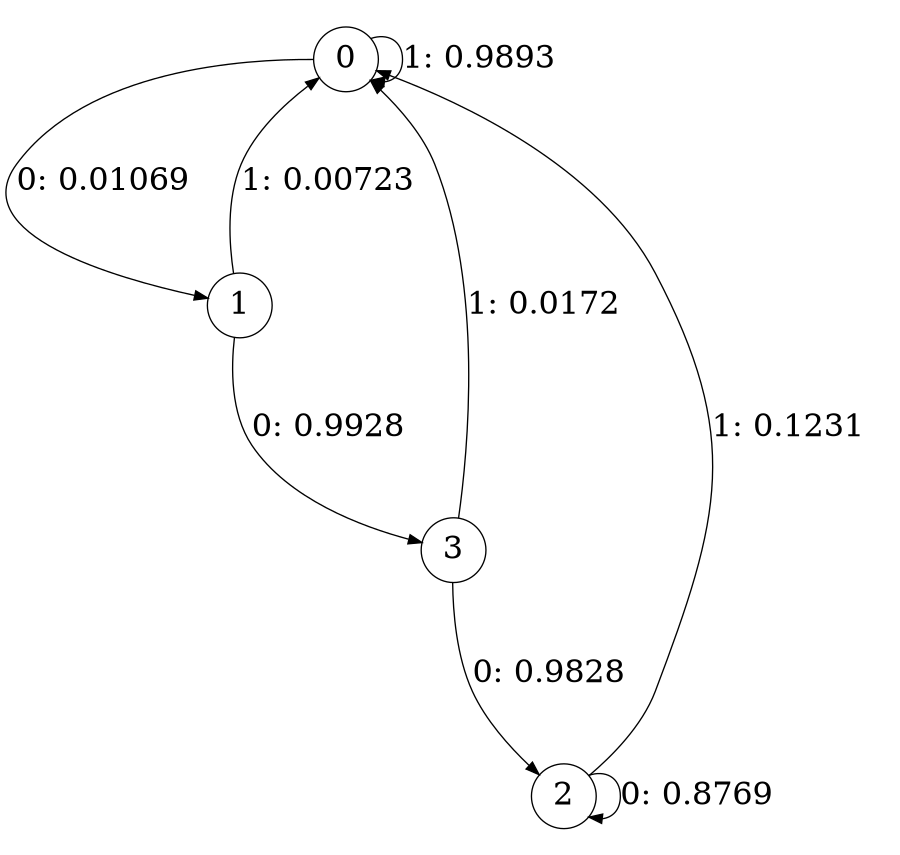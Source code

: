 digraph "ch4_face_source_L3" {
size = "6,8.5";
ratio = "fill";
node [shape = circle];
node [fontsize = 24];
edge [fontsize = 24];
0 -> 1 [label = "0: 0.01069  "];
0 -> 0 [label = "1: 0.9893   "];
1 -> 3 [label = "0: 0.9928   "];
1 -> 0 [label = "1: 0.00723  "];
2 -> 2 [label = "0: 0.8769   "];
2 -> 0 [label = "1: 0.1231   "];
3 -> 2 [label = "0: 0.9828   "];
3 -> 0 [label = "1: 0.0172   "];
}